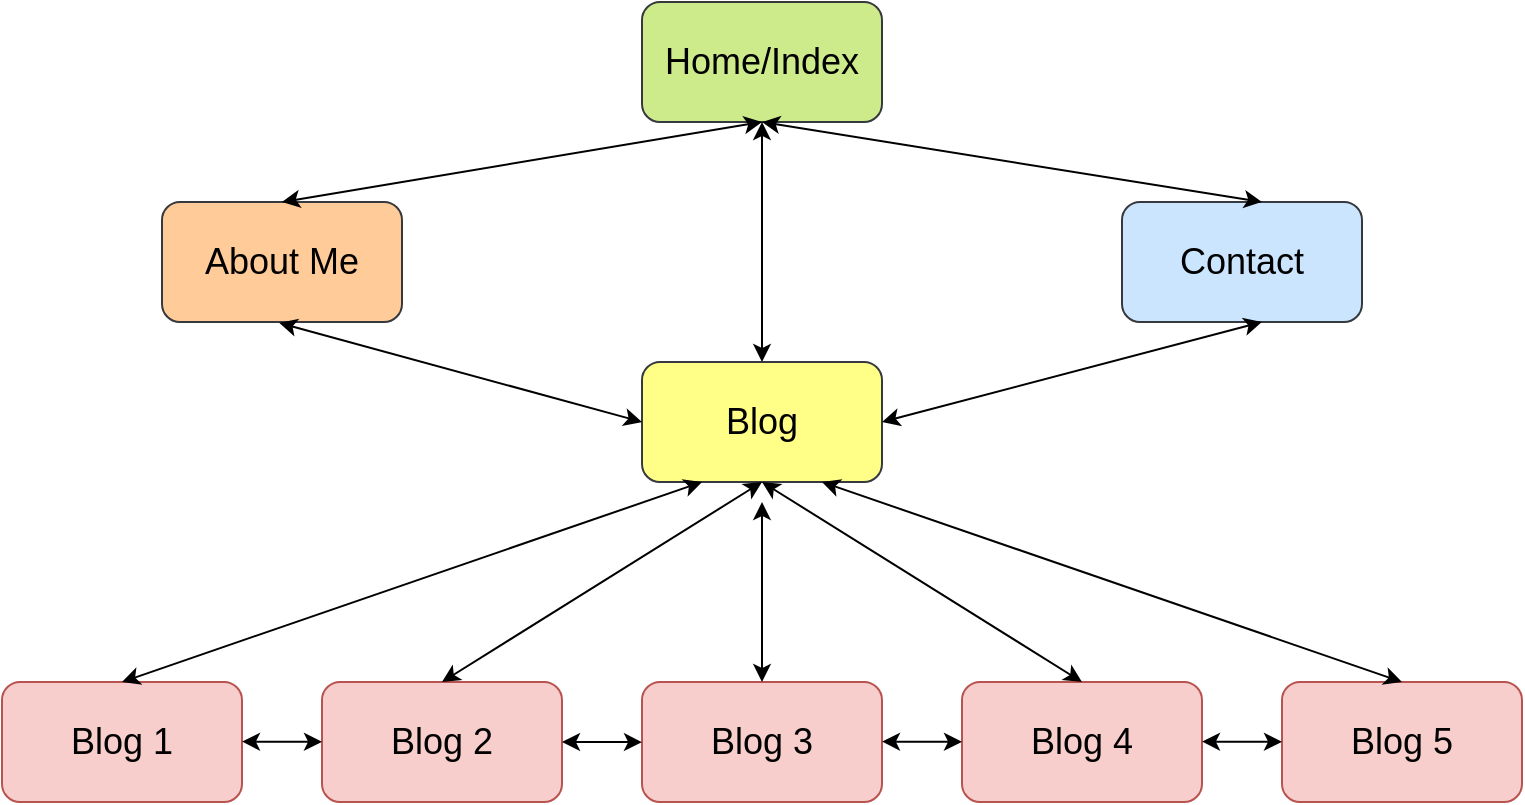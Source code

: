 <mxfile version="17.1.2" type="device"><diagram id="FrEQLvVEUYzjpKGy_lht" name="Page-1"><mxGraphModel dx="983" dy="643" grid="0" gridSize="10" guides="1" tooltips="1" connect="1" arrows="1" fold="1" page="1" pageScale="1" pageWidth="827" pageHeight="1169" background="#FFFFFF" math="0" shadow="0"><root><mxCell id="0"/><mxCell id="1" parent="0"/><mxCell id="DT_Co0LQ-cxSEtePmClL-1" value="&lt;font style=&quot;font-size: 18px&quot;&gt;Home/Index&lt;/font&gt;" style="rounded=1;whiteSpace=wrap;html=1;fillColor=#cdeb8b;strokeColor=#36393d;" vertex="1" parent="1"><mxGeometry x="360" y="60" width="120" height="60" as="geometry"/></mxCell><mxCell id="DT_Co0LQ-cxSEtePmClL-2" value="&lt;font style=&quot;font-size: 18px&quot;&gt;About Me&lt;/font&gt;" style="rounded=1;whiteSpace=wrap;html=1;fillColor=#ffcc99;strokeColor=#36393d;" vertex="1" parent="1"><mxGeometry x="120" y="160" width="120" height="60" as="geometry"/></mxCell><mxCell id="DT_Co0LQ-cxSEtePmClL-3" value="&lt;font style=&quot;font-size: 18px&quot;&gt;Blog 1&lt;/font&gt;" style="rounded=1;whiteSpace=wrap;html=1;fillColor=#f8cecc;strokeColor=#b85450;" vertex="1" parent="1"><mxGeometry x="40" y="400" width="120" height="60" as="geometry"/></mxCell><mxCell id="DT_Co0LQ-cxSEtePmClL-4" value="&lt;font style=&quot;font-size: 18px&quot;&gt;Blog 2&lt;/font&gt;" style="rounded=1;whiteSpace=wrap;html=1;fillColor=#f8cecc;strokeColor=#b85450;" vertex="1" parent="1"><mxGeometry x="200" y="400" width="120" height="60" as="geometry"/></mxCell><mxCell id="DT_Co0LQ-cxSEtePmClL-5" value="&lt;font style=&quot;font-size: 18px&quot;&gt;Blog 3&lt;/font&gt;" style="rounded=1;whiteSpace=wrap;html=1;fillColor=#f8cecc;strokeColor=#b85450;" vertex="1" parent="1"><mxGeometry x="360" y="400" width="120" height="60" as="geometry"/></mxCell><mxCell id="DT_Co0LQ-cxSEtePmClL-6" value="&lt;font style=&quot;font-size: 18px&quot;&gt;Blog 4&lt;/font&gt;" style="rounded=1;whiteSpace=wrap;html=1;fillColor=#f8cecc;strokeColor=#b85450;" vertex="1" parent="1"><mxGeometry x="520" y="400" width="120" height="60" as="geometry"/></mxCell><mxCell id="DT_Co0LQ-cxSEtePmClL-7" value="&lt;font style=&quot;font-size: 18px&quot;&gt;Contact&lt;/font&gt;" style="rounded=1;whiteSpace=wrap;html=1;fillColor=#cce5ff;strokeColor=#36393d;" vertex="1" parent="1"><mxGeometry x="600" y="160" width="120" height="60" as="geometry"/></mxCell><mxCell id="DT_Co0LQ-cxSEtePmClL-8" value="&lt;font style=&quot;font-size: 18px&quot;&gt;Blog&lt;/font&gt;" style="rounded=1;whiteSpace=wrap;html=1;fillColor=#ffff88;strokeColor=#36393d;" vertex="1" parent="1"><mxGeometry x="360" y="240" width="120" height="60" as="geometry"/></mxCell><mxCell id="DT_Co0LQ-cxSEtePmClL-10" value="&lt;font style=&quot;font-size: 18px&quot;&gt;Blog 5&lt;/font&gt;" style="rounded=1;whiteSpace=wrap;html=1;fillColor=#f8cecc;strokeColor=#b85450;" vertex="1" parent="1"><mxGeometry x="680" y="400" width="120" height="60" as="geometry"/></mxCell><mxCell id="DT_Co0LQ-cxSEtePmClL-11" value="" style="endArrow=classic;startArrow=classic;html=1;rounded=0;entryX=0.5;entryY=1;entryDx=0;entryDy=0;" edge="1" parent="1" target="DT_Co0LQ-cxSEtePmClL-1"><mxGeometry width="50" height="50" relative="1" as="geometry"><mxPoint x="180" y="160" as="sourcePoint"/><mxPoint x="230" y="110" as="targetPoint"/></mxGeometry></mxCell><mxCell id="DT_Co0LQ-cxSEtePmClL-12" value="" style="endArrow=classic;startArrow=classic;html=1;rounded=0;entryX=0.5;entryY=1;entryDx=0;entryDy=0;" edge="1" parent="1"><mxGeometry width="50" height="50" relative="1" as="geometry"><mxPoint x="420" y="120" as="sourcePoint"/><mxPoint x="670" y="160" as="targetPoint"/></mxGeometry></mxCell><mxCell id="DT_Co0LQ-cxSEtePmClL-13" value="" style="endArrow=classic;startArrow=classic;html=1;rounded=0;entryX=0.5;entryY=1;entryDx=0;entryDy=0;exitX=0.5;exitY=0;exitDx=0;exitDy=0;" edge="1" parent="1" source="DT_Co0LQ-cxSEtePmClL-8" target="DT_Co0LQ-cxSEtePmClL-1"><mxGeometry width="50" height="50" relative="1" as="geometry"><mxPoint x="200" y="180" as="sourcePoint"/><mxPoint x="440" y="140" as="targetPoint"/></mxGeometry></mxCell><mxCell id="DT_Co0LQ-cxSEtePmClL-14" value="" style="endArrow=classic;startArrow=classic;html=1;rounded=0;entryX=0.25;entryY=1;entryDx=0;entryDy=0;exitX=0.5;exitY=0;exitDx=0;exitDy=0;" edge="1" parent="1" source="DT_Co0LQ-cxSEtePmClL-3" target="DT_Co0LQ-cxSEtePmClL-8"><mxGeometry width="50" height="50" relative="1" as="geometry"><mxPoint x="180" y="340" as="sourcePoint"/><mxPoint x="420" y="300" as="targetPoint"/></mxGeometry></mxCell><mxCell id="DT_Co0LQ-cxSEtePmClL-15" value="" style="endArrow=classic;startArrow=classic;html=1;rounded=0;entryX=0.5;entryY=1;entryDx=0;entryDy=0;exitX=0.5;exitY=0;exitDx=0;exitDy=0;" edge="1" parent="1" source="DT_Co0LQ-cxSEtePmClL-4"><mxGeometry width="50" height="50" relative="1" as="geometry"><mxPoint x="180" y="340" as="sourcePoint"/><mxPoint x="420" y="300" as="targetPoint"/></mxGeometry></mxCell><mxCell id="DT_Co0LQ-cxSEtePmClL-16" value="" style="endArrow=classic;startArrow=classic;html=1;rounded=0;" edge="1" parent="1"><mxGeometry width="50" height="50" relative="1" as="geometry"><mxPoint x="420" y="400" as="sourcePoint"/><mxPoint x="420" y="310" as="targetPoint"/></mxGeometry></mxCell><mxCell id="DT_Co0LQ-cxSEtePmClL-17" value="" style="endArrow=classic;startArrow=classic;html=1;rounded=0;entryX=0.5;entryY=0;entryDx=0;entryDy=0;exitX=0.5;exitY=1;exitDx=0;exitDy=0;" edge="1" parent="1" source="DT_Co0LQ-cxSEtePmClL-8" target="DT_Co0LQ-cxSEtePmClL-6"><mxGeometry width="50" height="50" relative="1" as="geometry"><mxPoint x="430" y="310" as="sourcePoint"/><mxPoint x="670" y="270" as="targetPoint"/></mxGeometry></mxCell><mxCell id="DT_Co0LQ-cxSEtePmClL-18" value="" style="endArrow=classic;startArrow=classic;html=1;rounded=0;entryX=0.5;entryY=0;entryDx=0;entryDy=0;exitX=0.75;exitY=1;exitDx=0;exitDy=0;exitPerimeter=0;" edge="1" parent="1" source="DT_Co0LQ-cxSEtePmClL-8" target="DT_Co0LQ-cxSEtePmClL-10"><mxGeometry width="50" height="50" relative="1" as="geometry"><mxPoint x="440" y="310" as="sourcePoint"/><mxPoint x="680" y="270" as="targetPoint"/></mxGeometry></mxCell><mxCell id="DT_Co0LQ-cxSEtePmClL-28" value="" style="endArrow=classic;startArrow=classic;html=1;rounded=0;fontSize=18;exitX=1;exitY=0.5;exitDx=0;exitDy=0;" edge="1" parent="1" source="DT_Co0LQ-cxSEtePmClL-4"><mxGeometry width="50" height="50" relative="1" as="geometry"><mxPoint x="330" y="430" as="sourcePoint"/><mxPoint x="360" y="430.07" as="targetPoint"/><Array as="points"><mxPoint x="360" y="430.07"/></Array></mxGeometry></mxCell><mxCell id="DT_Co0LQ-cxSEtePmClL-30" value="" style="endArrow=classic;startArrow=classic;html=1;rounded=0;fontSize=18;exitX=1;exitY=0.5;exitDx=0;exitDy=0;" edge="1" parent="1"><mxGeometry width="50" height="50" relative="1" as="geometry"><mxPoint x="160" y="429.81" as="sourcePoint"/><mxPoint x="200" y="429.88" as="targetPoint"/><Array as="points"><mxPoint x="200" y="429.88"/></Array></mxGeometry></mxCell><mxCell id="DT_Co0LQ-cxSEtePmClL-31" value="" style="endArrow=classic;startArrow=classic;html=1;rounded=0;fontSize=18;exitX=1;exitY=0.5;exitDx=0;exitDy=0;" edge="1" parent="1"><mxGeometry width="50" height="50" relative="1" as="geometry"><mxPoint x="480" y="429.81" as="sourcePoint"/><mxPoint x="520" y="429.88" as="targetPoint"/><Array as="points"><mxPoint x="520" y="429.88"/></Array></mxGeometry></mxCell><mxCell id="DT_Co0LQ-cxSEtePmClL-32" value="" style="endArrow=classic;startArrow=classic;html=1;rounded=0;fontSize=18;exitX=1;exitY=0.5;exitDx=0;exitDy=0;" edge="1" parent="1"><mxGeometry width="50" height="50" relative="1" as="geometry"><mxPoint x="640" y="429.81" as="sourcePoint"/><mxPoint x="680" y="429.88" as="targetPoint"/><Array as="points"><mxPoint x="680" y="429.88"/></Array></mxGeometry></mxCell><mxCell id="DT_Co0LQ-cxSEtePmClL-33" value="" style="endArrow=classic;startArrow=classic;html=1;rounded=0;entryX=0;entryY=0.5;entryDx=0;entryDy=0;exitX=0.488;exitY=1.007;exitDx=0;exitDy=0;exitPerimeter=0;" edge="1" parent="1" source="DT_Co0LQ-cxSEtePmClL-2" target="DT_Co0LQ-cxSEtePmClL-8"><mxGeometry width="50" height="50" relative="1" as="geometry"><mxPoint x="174" y="220" as="sourcePoint"/><mxPoint x="350" y="270" as="targetPoint"/></mxGeometry></mxCell><mxCell id="DT_Co0LQ-cxSEtePmClL-35" value="" style="endArrow=classic;startArrow=classic;html=1;rounded=0;entryX=0.583;entryY=1;entryDx=0;entryDy=0;exitX=0.488;exitY=1.007;exitDx=0;exitDy=0;exitPerimeter=0;entryPerimeter=0;" edge="1" parent="1" target="DT_Co0LQ-cxSEtePmClL-7"><mxGeometry width="50" height="50" relative="1" as="geometry"><mxPoint x="480" y="270.0" as="sourcePoint"/><mxPoint x="661.44" y="319.58" as="targetPoint"/></mxGeometry></mxCell></root></mxGraphModel></diagram></mxfile>